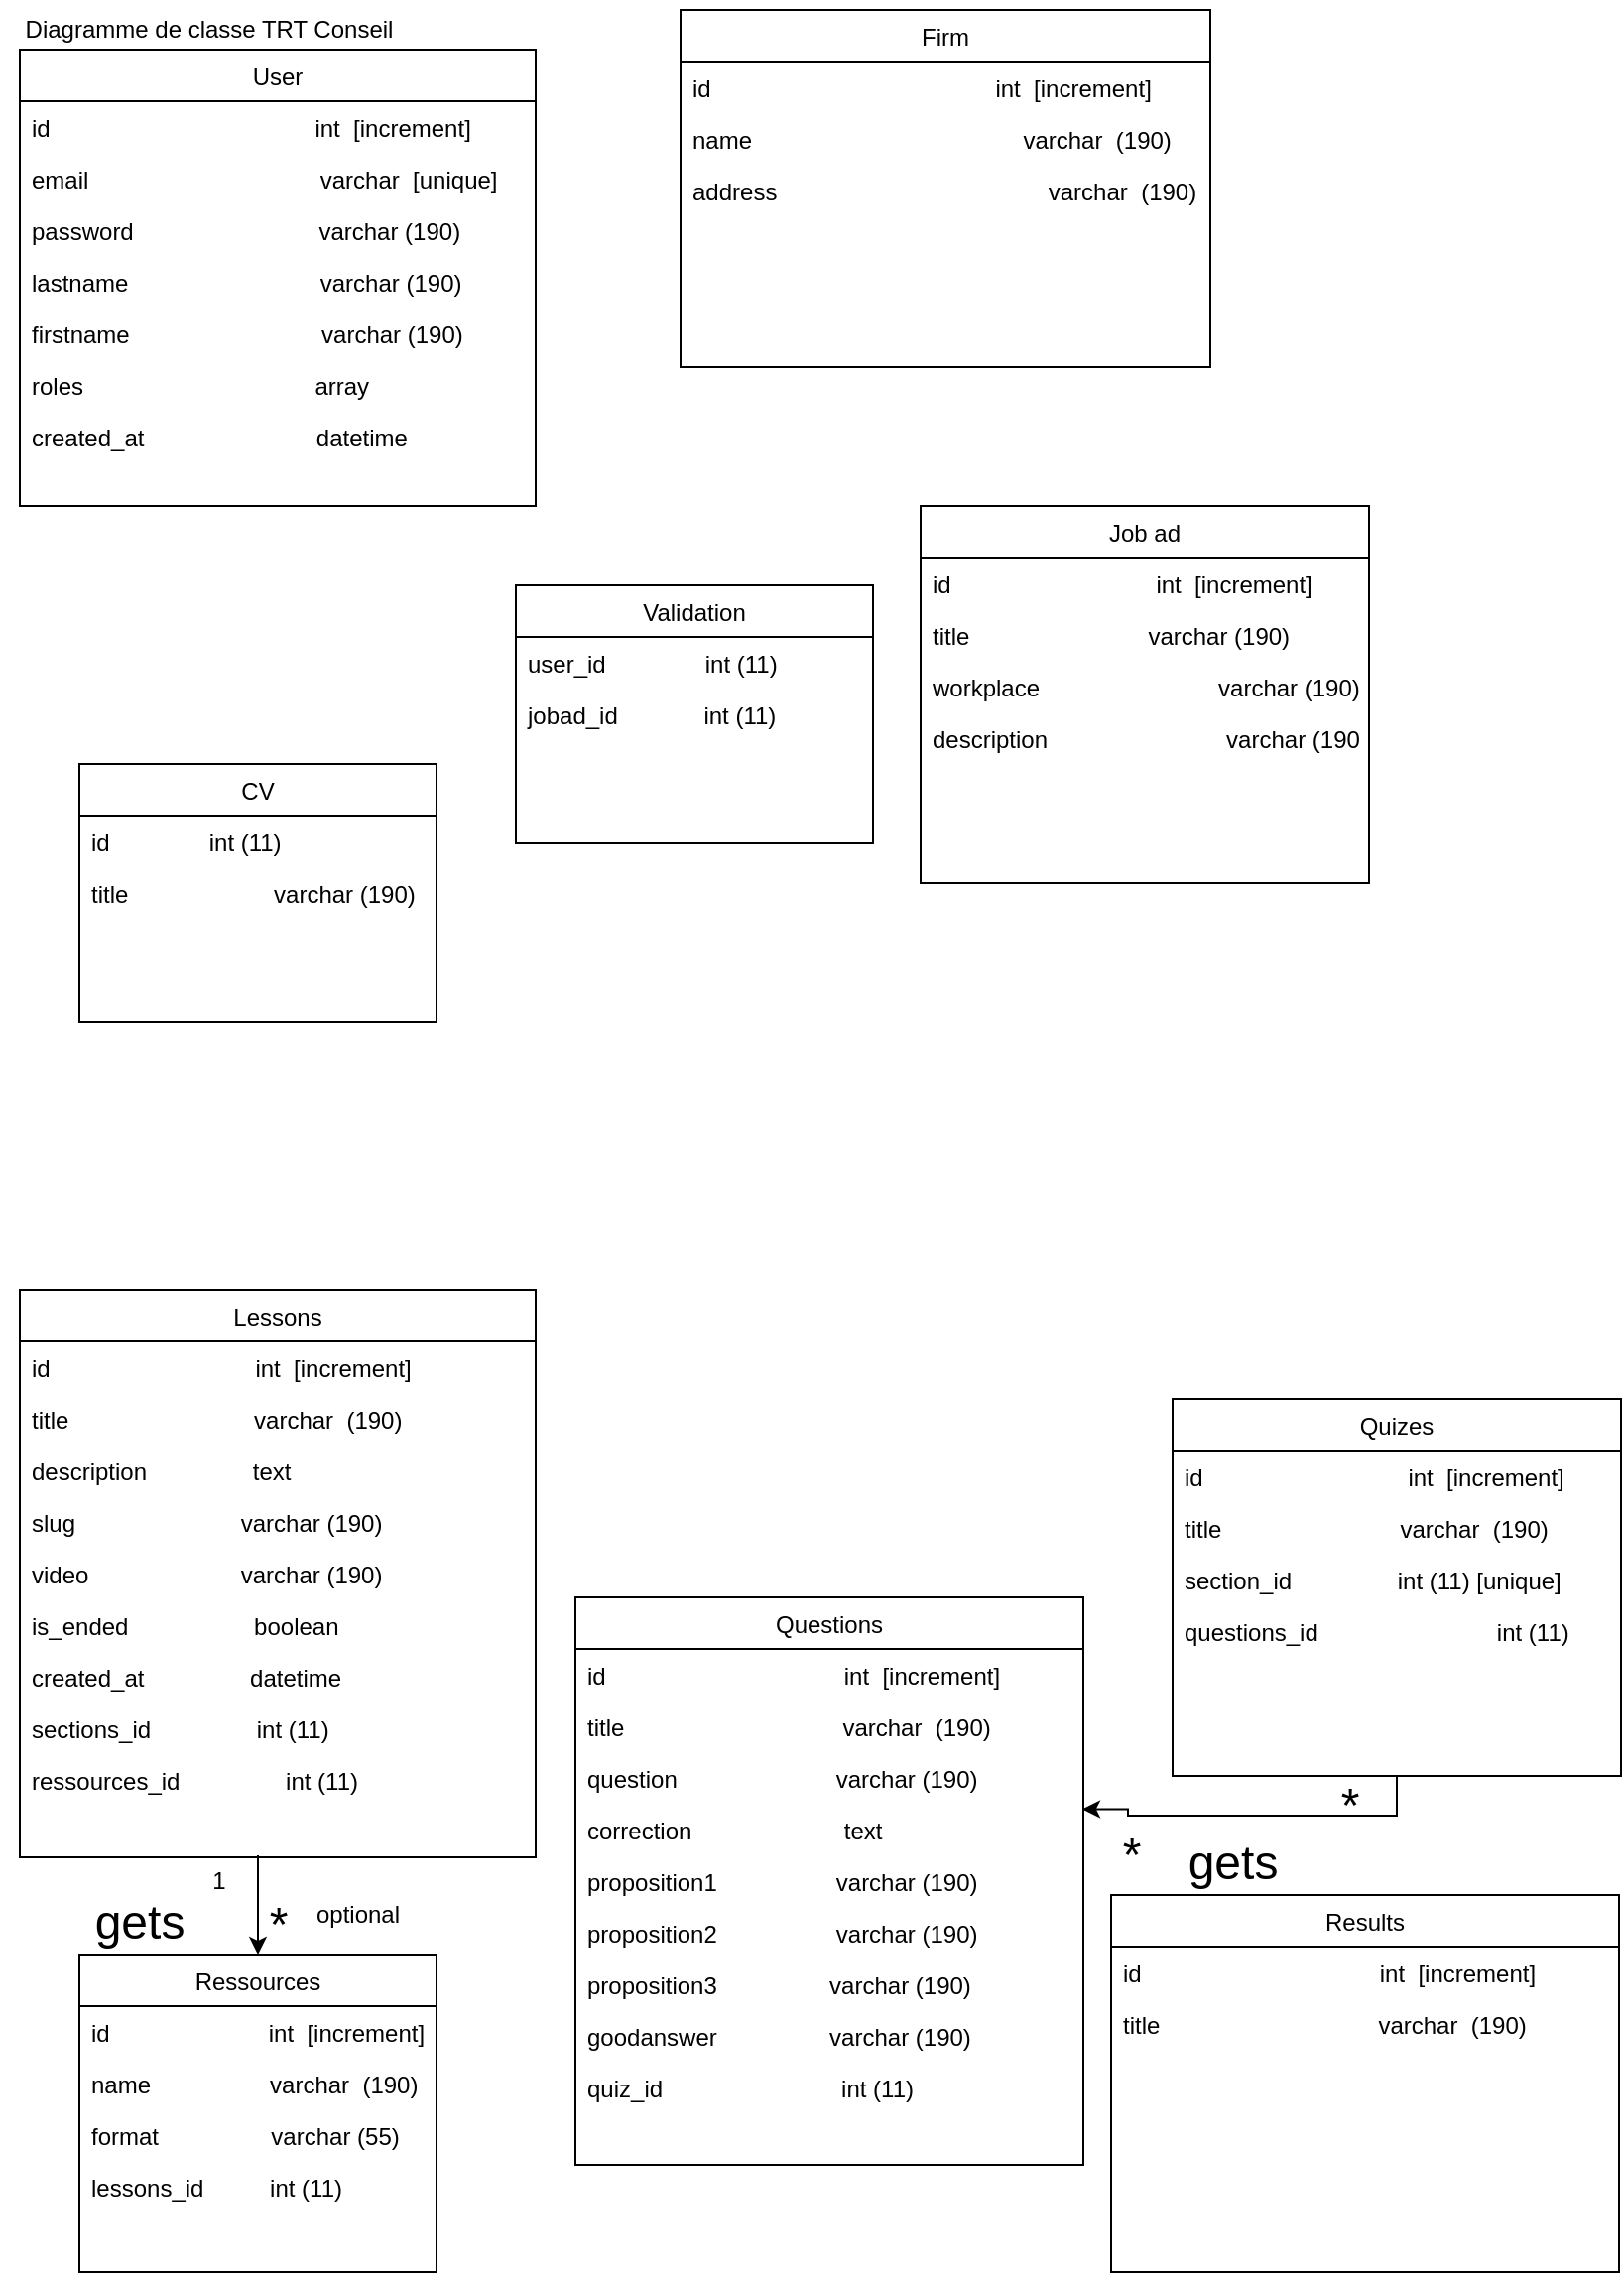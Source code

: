 <mxfile version="20.0.4" type="github">
  <diagram id="4xAlueajEXwUmsY7dy-2" name="Page-1">
    <mxGraphModel dx="663" dy="401" grid="1" gridSize="10" guides="1" tooltips="1" connect="1" arrows="1" fold="1" page="1" pageScale="1" pageWidth="827" pageHeight="1169" math="0" shadow="0">
      <root>
        <mxCell id="0" />
        <mxCell id="1" parent="0" />
        <mxCell id="TXKYhUwDw8YYV6_7jRAu-2" value="User" style="swimlane;fontStyle=0;align=center;verticalAlign=top;childLayout=stackLayout;horizontal=1;startSize=26;horizontalStack=0;resizeParent=1;resizeLast=0;collapsible=1;marginBottom=0;rounded=0;shadow=0;strokeWidth=1;" parent="1" vertex="1">
          <mxGeometry x="20" y="40" width="260" height="230" as="geometry">
            <mxRectangle x="340" y="380" width="170" height="26" as="alternateBounds" />
          </mxGeometry>
        </mxCell>
        <mxCell id="TXKYhUwDw8YYV6_7jRAu-3" value="id                                        int  [increment]" style="text;align=left;verticalAlign=top;spacingLeft=4;spacingRight=4;overflow=hidden;rotatable=0;points=[[0,0.5],[1,0.5]];portConstraint=eastwest;" parent="TXKYhUwDw8YYV6_7jRAu-2" vertex="1">
          <mxGeometry y="26" width="260" height="26" as="geometry" />
        </mxCell>
        <mxCell id="TXKYhUwDw8YYV6_7jRAu-4" value="email                                   varchar  [unique]" style="text;align=left;verticalAlign=top;spacingLeft=4;spacingRight=4;overflow=hidden;rotatable=0;points=[[0,0.5],[1,0.5]];portConstraint=eastwest;" parent="TXKYhUwDw8YYV6_7jRAu-2" vertex="1">
          <mxGeometry y="52" width="260" height="26" as="geometry" />
        </mxCell>
        <mxCell id="TXKYhUwDw8YYV6_7jRAu-6" value="password                            varchar (190)" style="text;align=left;verticalAlign=top;spacingLeft=4;spacingRight=4;overflow=hidden;rotatable=0;points=[[0,0.5],[1,0.5]];portConstraint=eastwest;" parent="TXKYhUwDw8YYV6_7jRAu-2" vertex="1">
          <mxGeometry y="78" width="260" height="26" as="geometry" />
        </mxCell>
        <mxCell id="TXKYhUwDw8YYV6_7jRAu-8" value="lastname                             varchar (190)" style="text;align=left;verticalAlign=top;spacingLeft=4;spacingRight=4;overflow=hidden;rotatable=0;points=[[0,0.5],[1,0.5]];portConstraint=eastwest;" parent="TXKYhUwDw8YYV6_7jRAu-2" vertex="1">
          <mxGeometry y="104" width="260" height="26" as="geometry" />
        </mxCell>
        <mxCell id="TXKYhUwDw8YYV6_7jRAu-9" value="firstname                             varchar (190)" style="text;align=left;verticalAlign=top;spacingLeft=4;spacingRight=4;overflow=hidden;rotatable=0;points=[[0,0.5],[1,0.5]];portConstraint=eastwest;" parent="TXKYhUwDw8YYV6_7jRAu-2" vertex="1">
          <mxGeometry y="130" width="260" height="26" as="geometry" />
        </mxCell>
        <mxCell id="TXKYhUwDw8YYV6_7jRAu-14" value="roles                                   array" style="text;align=left;verticalAlign=top;spacingLeft=4;spacingRight=4;overflow=hidden;rotatable=0;points=[[0,0.5],[1,0.5]];portConstraint=eastwest;" parent="TXKYhUwDw8YYV6_7jRAu-2" vertex="1">
          <mxGeometry y="156" width="260" height="26" as="geometry" />
        </mxCell>
        <mxCell id="TXKYhUwDw8YYV6_7jRAu-15" value="created_at                          datetime" style="text;align=left;verticalAlign=top;spacingLeft=4;spacingRight=4;overflow=hidden;rotatable=0;points=[[0,0.5],[1,0.5]];portConstraint=eastwest;" parent="TXKYhUwDw8YYV6_7jRAu-2" vertex="1">
          <mxGeometry y="182" width="260" height="26" as="geometry" />
        </mxCell>
        <mxCell id="TXKYhUwDw8YYV6_7jRAu-17" value="Firm" style="swimlane;fontStyle=0;align=center;verticalAlign=top;childLayout=stackLayout;horizontal=1;startSize=26;horizontalStack=0;resizeParent=1;resizeLast=0;collapsible=1;marginBottom=0;rounded=0;shadow=0;strokeWidth=1;" parent="1" vertex="1">
          <mxGeometry x="353" y="20" width="267" height="180" as="geometry">
            <mxRectangle x="340" y="380" width="170" height="26" as="alternateBounds" />
          </mxGeometry>
        </mxCell>
        <mxCell id="TXKYhUwDw8YYV6_7jRAu-18" value="id                                           int  [increment]" style="text;align=left;verticalAlign=top;spacingLeft=4;spacingRight=4;overflow=hidden;rotatable=0;points=[[0,0.5],[1,0.5]];portConstraint=eastwest;" parent="TXKYhUwDw8YYV6_7jRAu-17" vertex="1">
          <mxGeometry y="26" width="267" height="26" as="geometry" />
        </mxCell>
        <mxCell id="TXKYhUwDw8YYV6_7jRAu-19" value="name                                         varchar  (190)" style="text;align=left;verticalAlign=top;spacingLeft=4;spacingRight=4;overflow=hidden;rotatable=0;points=[[0,0.5],[1,0.5]];portConstraint=eastwest;" parent="TXKYhUwDw8YYV6_7jRAu-17" vertex="1">
          <mxGeometry y="52" width="267" height="26" as="geometry" />
        </mxCell>
        <mxCell id="I-ocmR2pLdEPyR1PU4Qc-2" value="address                                         varchar  (190)" style="text;align=left;verticalAlign=top;spacingLeft=4;spacingRight=4;overflow=hidden;rotatable=0;points=[[0,0.5],[1,0.5]];portConstraint=eastwest;" vertex="1" parent="TXKYhUwDw8YYV6_7jRAu-17">
          <mxGeometry y="78" width="267" height="26" as="geometry" />
        </mxCell>
        <mxCell id="TXKYhUwDw8YYV6_7jRAu-33" value="Job ad" style="swimlane;fontStyle=0;align=center;verticalAlign=top;childLayout=stackLayout;horizontal=1;startSize=26;horizontalStack=0;resizeParent=1;resizeLast=0;collapsible=1;marginBottom=0;rounded=0;shadow=0;strokeWidth=1;" parent="1" vertex="1">
          <mxGeometry x="474" y="270" width="226" height="190" as="geometry">
            <mxRectangle x="340" y="380" width="170" height="26" as="alternateBounds" />
          </mxGeometry>
        </mxCell>
        <mxCell id="TXKYhUwDw8YYV6_7jRAu-34" value="id                               int  [increment]" style="text;align=left;verticalAlign=top;spacingLeft=4;spacingRight=4;overflow=hidden;rotatable=0;points=[[0,0.5],[1,0.5]];portConstraint=eastwest;" parent="TXKYhUwDw8YYV6_7jRAu-33" vertex="1">
          <mxGeometry y="26" width="226" height="26" as="geometry" />
        </mxCell>
        <mxCell id="TXKYhUwDw8YYV6_7jRAu-35" value="title                           varchar (190)" style="text;align=left;verticalAlign=top;spacingLeft=4;spacingRight=4;overflow=hidden;rotatable=0;points=[[0,0.5],[1,0.5]];portConstraint=eastwest;" parent="TXKYhUwDw8YYV6_7jRAu-33" vertex="1">
          <mxGeometry y="52" width="226" height="26" as="geometry" />
        </mxCell>
        <mxCell id="I-ocmR2pLdEPyR1PU4Qc-3" value="workplace                           varchar (190)" style="text;align=left;verticalAlign=top;spacingLeft=4;spacingRight=4;overflow=hidden;rotatable=0;points=[[0,0.5],[1,0.5]];portConstraint=eastwest;" vertex="1" parent="TXKYhUwDw8YYV6_7jRAu-33">
          <mxGeometry y="78" width="226" height="26" as="geometry" />
        </mxCell>
        <mxCell id="I-ocmR2pLdEPyR1PU4Qc-4" value="description                           varchar (190)" style="text;align=left;verticalAlign=top;spacingLeft=4;spacingRight=4;overflow=hidden;rotatable=0;points=[[0,0.5],[1,0.5]];portConstraint=eastwest;" vertex="1" parent="TXKYhUwDw8YYV6_7jRAu-33">
          <mxGeometry y="104" width="226" height="26" as="geometry" />
        </mxCell>
        <mxCell id="TXKYhUwDw8YYV6_7jRAu-100" style="edgeStyle=orthogonalEdgeStyle;rounded=0;orthogonalLoop=1;jettySize=auto;html=1;entryX=0.5;entryY=0;entryDx=0;entryDy=0;" parent="1" target="TXKYhUwDw8YYV6_7jRAu-96" edge="1">
          <mxGeometry relative="1" as="geometry">
            <Array as="points">
              <mxPoint x="140" y="950" />
            </Array>
            <mxPoint x="140" y="950" as="sourcePoint" />
          </mxGeometry>
        </mxCell>
        <mxCell id="TXKYhUwDw8YYV6_7jRAu-43" value="Lessons" style="swimlane;fontStyle=0;align=center;verticalAlign=top;childLayout=stackLayout;horizontal=1;startSize=26;horizontalStack=0;resizeParent=1;resizeLast=0;collapsible=1;marginBottom=0;rounded=0;shadow=0;strokeWidth=1;" parent="1" vertex="1">
          <mxGeometry x="20" y="665" width="260" height="286" as="geometry">
            <mxRectangle x="340" y="380" width="170" height="26" as="alternateBounds" />
          </mxGeometry>
        </mxCell>
        <mxCell id="TXKYhUwDw8YYV6_7jRAu-44" value="id                               int  [increment]" style="text;align=left;verticalAlign=top;spacingLeft=4;spacingRight=4;overflow=hidden;rotatable=0;points=[[0,0.5],[1,0.5]];portConstraint=eastwest;" parent="TXKYhUwDw8YYV6_7jRAu-43" vertex="1">
          <mxGeometry y="26" width="260" height="26" as="geometry" />
        </mxCell>
        <mxCell id="TXKYhUwDw8YYV6_7jRAu-45" value="title                            varchar  (190)" style="text;align=left;verticalAlign=top;spacingLeft=4;spacingRight=4;overflow=hidden;rotatable=0;points=[[0,0.5],[1,0.5]];portConstraint=eastwest;" parent="TXKYhUwDw8YYV6_7jRAu-43" vertex="1">
          <mxGeometry y="52" width="260" height="26" as="geometry" />
        </mxCell>
        <mxCell id="TXKYhUwDw8YYV6_7jRAu-49" value="description                text" style="text;align=left;verticalAlign=top;spacingLeft=4;spacingRight=4;overflow=hidden;rotatable=0;points=[[0,0.5],[1,0.5]];portConstraint=eastwest;" parent="TXKYhUwDw8YYV6_7jRAu-43" vertex="1">
          <mxGeometry y="78" width="260" height="26" as="geometry" />
        </mxCell>
        <mxCell id="TXKYhUwDw8YYV6_7jRAu-119" value="slug                         varchar (190)" style="text;align=left;verticalAlign=top;spacingLeft=4;spacingRight=4;overflow=hidden;rotatable=0;points=[[0,0.5],[1,0.5]];portConstraint=eastwest;" parent="TXKYhUwDw8YYV6_7jRAu-43" vertex="1">
          <mxGeometry y="104" width="260" height="26" as="geometry" />
        </mxCell>
        <mxCell id="TXKYhUwDw8YYV6_7jRAu-63" value="video                       varchar (190)" style="text;align=left;verticalAlign=top;spacingLeft=4;spacingRight=4;overflow=hidden;rotatable=0;points=[[0,0.5],[1,0.5]];portConstraint=eastwest;" parent="TXKYhUwDw8YYV6_7jRAu-43" vertex="1">
          <mxGeometry y="130" width="260" height="26" as="geometry" />
        </mxCell>
        <mxCell id="TXKYhUwDw8YYV6_7jRAu-46" value="is_ended                   boolean" style="text;align=left;verticalAlign=top;spacingLeft=4;spacingRight=4;overflow=hidden;rotatable=0;points=[[0,0.5],[1,0.5]];portConstraint=eastwest;" parent="TXKYhUwDw8YYV6_7jRAu-43" vertex="1">
          <mxGeometry y="156" width="260" height="26" as="geometry" />
        </mxCell>
        <mxCell id="TXKYhUwDw8YYV6_7jRAu-51" value="created_at                datetime" style="text;align=left;verticalAlign=top;spacingLeft=4;spacingRight=4;overflow=hidden;rotatable=0;points=[[0,0.5],[1,0.5]];portConstraint=eastwest;" parent="TXKYhUwDw8YYV6_7jRAu-43" vertex="1">
          <mxGeometry y="182" width="260" height="26" as="geometry" />
        </mxCell>
        <mxCell id="ZN3L-UREjOonGRV1Z96q-2" value="sections_id                int (11)" style="text;align=left;verticalAlign=top;spacingLeft=4;spacingRight=4;overflow=hidden;rotatable=0;points=[[0,0.5],[1,0.5]];portConstraint=eastwest;" parent="TXKYhUwDw8YYV6_7jRAu-43" vertex="1">
          <mxGeometry y="208" width="260" height="26" as="geometry" />
        </mxCell>
        <mxCell id="ufb_tfePXi9zEYzJt0UH-29" value="ressources_id                int (11)" style="text;align=left;verticalAlign=top;spacingLeft=4;spacingRight=4;overflow=hidden;rotatable=0;points=[[0,0.5],[1,0.5]];portConstraint=eastwest;" parent="TXKYhUwDw8YYV6_7jRAu-43" vertex="1">
          <mxGeometry y="234" width="260" height="26" as="geometry" />
        </mxCell>
        <mxCell id="TXKYhUwDw8YYV6_7jRAu-53" value="Questions" style="swimlane;fontStyle=0;align=center;verticalAlign=top;childLayout=stackLayout;horizontal=1;startSize=26;horizontalStack=0;resizeParent=1;resizeLast=0;collapsible=1;marginBottom=0;rounded=0;shadow=0;strokeWidth=1;" parent="1" vertex="1">
          <mxGeometry x="300" y="820" width="256" height="286" as="geometry">
            <mxRectangle x="340" y="380" width="170" height="26" as="alternateBounds" />
          </mxGeometry>
        </mxCell>
        <mxCell id="TXKYhUwDw8YYV6_7jRAu-54" value="id                                    int  [increment]" style="text;align=left;verticalAlign=top;spacingLeft=4;spacingRight=4;overflow=hidden;rotatable=0;points=[[0,0.5],[1,0.5]];portConstraint=eastwest;" parent="TXKYhUwDw8YYV6_7jRAu-53" vertex="1">
          <mxGeometry y="26" width="256" height="26" as="geometry" />
        </mxCell>
        <mxCell id="TXKYhUwDw8YYV6_7jRAu-55" value="title                                 varchar  (190)" style="text;align=left;verticalAlign=top;spacingLeft=4;spacingRight=4;overflow=hidden;rotatable=0;points=[[0,0.5],[1,0.5]];portConstraint=eastwest;" parent="TXKYhUwDw8YYV6_7jRAu-53" vertex="1">
          <mxGeometry y="52" width="256" height="26" as="geometry" />
        </mxCell>
        <mxCell id="TXKYhUwDw8YYV6_7jRAu-57" value="question                        varchar (190)" style="text;align=left;verticalAlign=top;spacingLeft=4;spacingRight=4;overflow=hidden;rotatable=0;points=[[0,0.5],[1,0.5]];portConstraint=eastwest;" parent="TXKYhUwDw8YYV6_7jRAu-53" vertex="1">
          <mxGeometry y="78" width="256" height="26" as="geometry" />
        </mxCell>
        <mxCell id="TXKYhUwDw8YYV6_7jRAu-114" value="correction                       text  " style="text;align=left;verticalAlign=top;spacingLeft=4;spacingRight=4;overflow=hidden;rotatable=0;points=[[0,0.5],[1,0.5]];portConstraint=eastwest;" parent="TXKYhUwDw8YYV6_7jRAu-53" vertex="1">
          <mxGeometry y="104" width="256" height="26" as="geometry" />
        </mxCell>
        <mxCell id="ufb_tfePXi9zEYzJt0UH-13" value="proposition1                  varchar (190)" style="text;align=left;verticalAlign=top;spacingLeft=4;spacingRight=4;overflow=hidden;rotatable=0;points=[[0,0.5],[1,0.5]];portConstraint=eastwest;" parent="TXKYhUwDw8YYV6_7jRAu-53" vertex="1">
          <mxGeometry y="130" width="256" height="26" as="geometry" />
        </mxCell>
        <mxCell id="ufb_tfePXi9zEYzJt0UH-17" value="proposition2                  varchar (190)" style="text;align=left;verticalAlign=top;spacingLeft=4;spacingRight=4;overflow=hidden;rotatable=0;points=[[0,0.5],[1,0.5]];portConstraint=eastwest;" parent="TXKYhUwDw8YYV6_7jRAu-53" vertex="1">
          <mxGeometry y="156" width="256" height="26" as="geometry" />
        </mxCell>
        <mxCell id="ufb_tfePXi9zEYzJt0UH-16" value="proposition3                 varchar (190)" style="text;align=left;verticalAlign=top;spacingLeft=4;spacingRight=4;overflow=hidden;rotatable=0;points=[[0,0.5],[1,0.5]];portConstraint=eastwest;" parent="TXKYhUwDw8YYV6_7jRAu-53" vertex="1">
          <mxGeometry y="182" width="256" height="26" as="geometry" />
        </mxCell>
        <mxCell id="ufb_tfePXi9zEYzJt0UH-18" value="goodanswer                 varchar (190)" style="text;align=left;verticalAlign=top;spacingLeft=4;spacingRight=4;overflow=hidden;rotatable=0;points=[[0,0.5],[1,0.5]];portConstraint=eastwest;" parent="TXKYhUwDw8YYV6_7jRAu-53" vertex="1">
          <mxGeometry y="208" width="256" height="26" as="geometry" />
        </mxCell>
        <mxCell id="bwGYxO9dZbH8hutRzmiK-1" value="quiz_id                           int (11)" style="text;align=left;verticalAlign=top;spacingLeft=4;spacingRight=4;overflow=hidden;rotatable=0;points=[[0,0.5],[1,0.5]];portConstraint=eastwest;" parent="TXKYhUwDw8YYV6_7jRAu-53" vertex="1">
          <mxGeometry y="234" width="256" height="26" as="geometry" />
        </mxCell>
        <mxCell id="TXKYhUwDw8YYV6_7jRAu-96" value="Ressources" style="swimlane;fontStyle=0;align=center;verticalAlign=top;childLayout=stackLayout;horizontal=1;startSize=26;horizontalStack=0;resizeParent=1;resizeLast=0;collapsible=1;marginBottom=0;rounded=0;shadow=0;strokeWidth=1;" parent="1" vertex="1">
          <mxGeometry x="50" y="1000" width="180" height="160" as="geometry">
            <mxRectangle x="340" y="380" width="170" height="26" as="alternateBounds" />
          </mxGeometry>
        </mxCell>
        <mxCell id="TXKYhUwDw8YYV6_7jRAu-97" value="id                        int  [increment]" style="text;align=left;verticalAlign=top;spacingLeft=4;spacingRight=4;overflow=hidden;rotatable=0;points=[[0,0.5],[1,0.5]];portConstraint=eastwest;" parent="TXKYhUwDw8YYV6_7jRAu-96" vertex="1">
          <mxGeometry y="26" width="180" height="26" as="geometry" />
        </mxCell>
        <mxCell id="TXKYhUwDw8YYV6_7jRAu-98" value="name                  varchar  (190)" style="text;align=left;verticalAlign=top;spacingLeft=4;spacingRight=4;overflow=hidden;rotatable=0;points=[[0,0.5],[1,0.5]];portConstraint=eastwest;" parent="TXKYhUwDw8YYV6_7jRAu-96" vertex="1">
          <mxGeometry y="52" width="180" height="26" as="geometry" />
        </mxCell>
        <mxCell id="TXKYhUwDw8YYV6_7jRAu-101" value="format                 varchar (55)&#xa;" style="text;align=left;verticalAlign=top;spacingLeft=4;spacingRight=4;overflow=hidden;rotatable=0;points=[[0,0.5],[1,0.5]];portConstraint=eastwest;" parent="TXKYhUwDw8YYV6_7jRAu-96" vertex="1">
          <mxGeometry y="78" width="180" height="26" as="geometry" />
        </mxCell>
        <mxCell id="TXKYhUwDw8YYV6_7jRAu-99" value="lessons_id          int (11)" style="text;align=left;verticalAlign=top;spacingLeft=4;spacingRight=4;overflow=hidden;rotatable=0;points=[[0,0.5],[1,0.5]];portConstraint=eastwest;" parent="TXKYhUwDw8YYV6_7jRAu-96" vertex="1">
          <mxGeometry y="104" width="180" height="26" as="geometry" />
        </mxCell>
        <mxCell id="TXKYhUwDw8YYV6_7jRAu-102" value="optional" style="text;html=1;resizable=0;autosize=1;align=center;verticalAlign=middle;points=[];fillColor=none;strokeColor=none;rounded=0;" parent="1" vertex="1">
          <mxGeometry x="160" y="970" width="60" height="20" as="geometry" />
        </mxCell>
        <mxCell id="TXKYhUwDw8YYV6_7jRAu-136" style="edgeStyle=orthogonalEdgeStyle;rounded=0;orthogonalLoop=1;jettySize=auto;html=1;exitX=0.5;exitY=1;exitDx=0;exitDy=0;entryX=0.998;entryY=0.104;entryDx=0;entryDy=0;entryPerimeter=0;fontSize=48;" parent="1" source="TXKYhUwDw8YYV6_7jRAu-104" target="TXKYhUwDw8YYV6_7jRAu-114" edge="1">
          <mxGeometry relative="1" as="geometry" />
        </mxCell>
        <mxCell id="TXKYhUwDw8YYV6_7jRAu-104" value="Quizes" style="swimlane;fontStyle=0;align=center;verticalAlign=top;childLayout=stackLayout;horizontal=1;startSize=26;horizontalStack=0;resizeParent=1;resizeLast=0;collapsible=1;marginBottom=0;rounded=0;shadow=0;strokeWidth=1;" parent="1" vertex="1">
          <mxGeometry x="601" y="720" width="226" height="190" as="geometry">
            <mxRectangle x="340" y="380" width="170" height="26" as="alternateBounds" />
          </mxGeometry>
        </mxCell>
        <mxCell id="TXKYhUwDw8YYV6_7jRAu-105" value="id                               int  [increment]" style="text;align=left;verticalAlign=top;spacingLeft=4;spacingRight=4;overflow=hidden;rotatable=0;points=[[0,0.5],[1,0.5]];portConstraint=eastwest;" parent="TXKYhUwDw8YYV6_7jRAu-104" vertex="1">
          <mxGeometry y="26" width="226" height="26" as="geometry" />
        </mxCell>
        <mxCell id="TXKYhUwDw8YYV6_7jRAu-106" value="title                           varchar  (190)" style="text;align=left;verticalAlign=top;spacingLeft=4;spacingRight=4;overflow=hidden;rotatable=0;points=[[0,0.5],[1,0.5]];portConstraint=eastwest;" parent="TXKYhUwDw8YYV6_7jRAu-104" vertex="1">
          <mxGeometry y="52" width="226" height="26" as="geometry" />
        </mxCell>
        <mxCell id="TXKYhUwDw8YYV6_7jRAu-107" value="section_id                int (11) [unique]" style="text;align=left;verticalAlign=top;spacingLeft=4;spacingRight=4;overflow=hidden;rotatable=0;points=[[0,0.5],[1,0.5]];portConstraint=eastwest;" parent="TXKYhUwDw8YYV6_7jRAu-104" vertex="1">
          <mxGeometry y="78" width="226" height="26" as="geometry" />
        </mxCell>
        <mxCell id="ufb_tfePXi9zEYzJt0UH-1" value="questions_id                           int (11)" style="text;align=left;verticalAlign=top;spacingLeft=4;spacingRight=4;overflow=hidden;rotatable=0;points=[[0,0.5],[1,0.5]];portConstraint=eastwest;" parent="TXKYhUwDw8YYV6_7jRAu-104" vertex="1">
          <mxGeometry y="104" width="226" height="26" as="geometry" />
        </mxCell>
        <mxCell id="TXKYhUwDw8YYV6_7jRAu-142" value="*" style="text;html=1;resizable=0;autosize=1;align=center;verticalAlign=middle;points=[];fillColor=none;strokeColor=none;rounded=0;fontSize=24;" parent="1" vertex="1">
          <mxGeometry x="570" y="935" width="20" height="30" as="geometry" />
        </mxCell>
        <mxCell id="TXKYhUwDw8YYV6_7jRAu-143" value="1" style="text;html=1;resizable=0;autosize=1;align=center;verticalAlign=middle;points=[];fillColor=none;strokeColor=none;rounded=0;" parent="1" vertex="1">
          <mxGeometry x="110" y="953" width="20" height="20" as="geometry" />
        </mxCell>
        <mxCell id="TXKYhUwDw8YYV6_7jRAu-144" value="*" style="text;html=1;resizable=0;autosize=1;align=center;verticalAlign=middle;points=[];fillColor=none;strokeColor=none;rounded=0;fontSize=24;" parent="1" vertex="1">
          <mxGeometry x="140" y="970" width="20" height="30" as="geometry" />
        </mxCell>
        <mxCell id="TXKYhUwDw8YYV6_7jRAu-153" value="&lt;font style=&quot;font-size: 24px;&quot;&gt;get&lt;/font&gt;&lt;font style=&quot;font-size: 24px;&quot;&gt;s&lt;/font&gt;" style="text;html=1;resizable=0;autosize=1;align=center;verticalAlign=middle;points=[];fillColor=none;strokeColor=none;rounded=0;fontSize=48;" parent="1" vertex="1">
          <mxGeometry x="50" y="940" width="60" height="70" as="geometry" />
        </mxCell>
        <mxCell id="TXKYhUwDw8YYV6_7jRAu-154" value="&lt;font style=&quot;font-size: 24px;&quot;&gt;get&lt;/font&gt;&lt;font style=&quot;font-size: 24px;&quot;&gt;s&lt;/font&gt;" style="text;html=1;resizable=0;autosize=1;align=center;verticalAlign=middle;points=[];fillColor=none;strokeColor=none;rounded=0;fontSize=48;" parent="1" vertex="1">
          <mxGeometry x="601" y="910" width="60" height="70" as="geometry" />
        </mxCell>
        <mxCell id="ZN3L-UREjOonGRV1Z96q-5" value="Diagramme de classe TRT Conseil" style="text;html=1;resizable=0;autosize=1;align=center;verticalAlign=middle;points=[];fillColor=none;strokeColor=none;rounded=0;" parent="1" vertex="1">
          <mxGeometry x="10" y="15" width="210" height="30" as="geometry" />
        </mxCell>
        <mxCell id="LfPHgs6H-1GQvr0upuA2-1" value="CV" style="swimlane;fontStyle=0;align=center;verticalAlign=top;childLayout=stackLayout;horizontal=1;startSize=26;horizontalStack=0;resizeParent=1;resizeLast=0;collapsible=1;marginBottom=0;rounded=0;shadow=0;strokeWidth=1;" parent="1" vertex="1">
          <mxGeometry x="50" y="400" width="180" height="130" as="geometry">
            <mxRectangle x="340" y="380" width="170" height="26" as="alternateBounds" />
          </mxGeometry>
        </mxCell>
        <mxCell id="LfPHgs6H-1GQvr0upuA2-2" value="id               int (11)" style="text;align=left;verticalAlign=top;spacingLeft=4;spacingRight=4;overflow=hidden;rotatable=0;points=[[0,0.5],[1,0.5]];portConstraint=eastwest;" parent="LfPHgs6H-1GQvr0upuA2-1" vertex="1">
          <mxGeometry y="26" width="180" height="26" as="geometry" />
        </mxCell>
        <mxCell id="I-ocmR2pLdEPyR1PU4Qc-5" value="title                      varchar (190)" style="text;align=left;verticalAlign=top;spacingLeft=4;spacingRight=4;overflow=hidden;rotatable=0;points=[[0,0.5],[1,0.5]];portConstraint=eastwest;" vertex="1" parent="LfPHgs6H-1GQvr0upuA2-1">
          <mxGeometry y="52" width="180" height="26" as="geometry" />
        </mxCell>
        <mxCell id="ufb_tfePXi9zEYzJt0UH-2" value="*" style="text;html=1;resizable=0;autosize=1;align=center;verticalAlign=middle;points=[];fillColor=none;strokeColor=none;rounded=0;fontSize=24;" parent="1" vertex="1">
          <mxGeometry x="680" y="910" width="20" height="30" as="geometry" />
        </mxCell>
        <mxCell id="ufb_tfePXi9zEYzJt0UH-19" value="Results" style="swimlane;fontStyle=0;align=center;verticalAlign=top;childLayout=stackLayout;horizontal=1;startSize=26;horizontalStack=0;resizeParent=1;resizeLast=0;collapsible=1;marginBottom=0;rounded=0;shadow=0;strokeWidth=1;" parent="1" vertex="1">
          <mxGeometry x="570" y="970" width="256" height="190" as="geometry">
            <mxRectangle x="340" y="380" width="170" height="26" as="alternateBounds" />
          </mxGeometry>
        </mxCell>
        <mxCell id="ufb_tfePXi9zEYzJt0UH-20" value="id                                    int  [increment]" style="text;align=left;verticalAlign=top;spacingLeft=4;spacingRight=4;overflow=hidden;rotatable=0;points=[[0,0.5],[1,0.5]];portConstraint=eastwest;" parent="ufb_tfePXi9zEYzJt0UH-19" vertex="1">
          <mxGeometry y="26" width="256" height="26" as="geometry" />
        </mxCell>
        <mxCell id="ufb_tfePXi9zEYzJt0UH-21" value="title                                 varchar  (190)" style="text;align=left;verticalAlign=top;spacingLeft=4;spacingRight=4;overflow=hidden;rotatable=0;points=[[0,0.5],[1,0.5]];portConstraint=eastwest;" parent="ufb_tfePXi9zEYzJt0UH-19" vertex="1">
          <mxGeometry y="52" width="256" height="26" as="geometry" />
        </mxCell>
        <mxCell id="I-ocmR2pLdEPyR1PU4Qc-6" value="Validation" style="swimlane;fontStyle=0;align=center;verticalAlign=top;childLayout=stackLayout;horizontal=1;startSize=26;horizontalStack=0;resizeParent=1;resizeLast=0;collapsible=1;marginBottom=0;rounded=0;shadow=0;strokeWidth=1;" vertex="1" parent="1">
          <mxGeometry x="270" y="310" width="180" height="130" as="geometry">
            <mxRectangle x="340" y="380" width="170" height="26" as="alternateBounds" />
          </mxGeometry>
        </mxCell>
        <mxCell id="I-ocmR2pLdEPyR1PU4Qc-7" value="user_id               int (11)" style="text;align=left;verticalAlign=top;spacingLeft=4;spacingRight=4;overflow=hidden;rotatable=0;points=[[0,0.5],[1,0.5]];portConstraint=eastwest;" vertex="1" parent="I-ocmR2pLdEPyR1PU4Qc-6">
          <mxGeometry y="26" width="180" height="26" as="geometry" />
        </mxCell>
        <mxCell id="I-ocmR2pLdEPyR1PU4Qc-8" value="jobad_id             int (11)" style="text;align=left;verticalAlign=top;spacingLeft=4;spacingRight=4;overflow=hidden;rotatable=0;points=[[0,0.5],[1,0.5]];portConstraint=eastwest;" vertex="1" parent="I-ocmR2pLdEPyR1PU4Qc-6">
          <mxGeometry y="52" width="180" height="26" as="geometry" />
        </mxCell>
      </root>
    </mxGraphModel>
  </diagram>
</mxfile>
